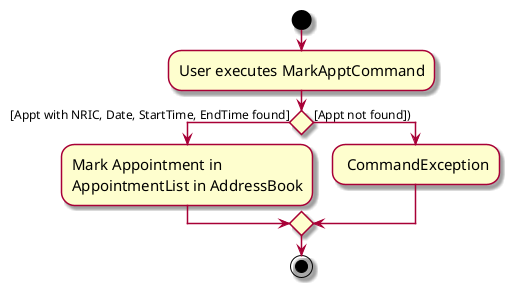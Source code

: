 @startuml
skin rose
skinparam ActivityFontSize 15
skinparam ArrowFontSize 12
start
:User executes MarkApptCommand;

if () then ([Appt with NRIC, Date, StartTime, EndTime found])
        :Mark Appointment in
        AppointmentList in AddressBook;
else ([Appt not found]))
    : CommandException;
endif
stop
@enduml